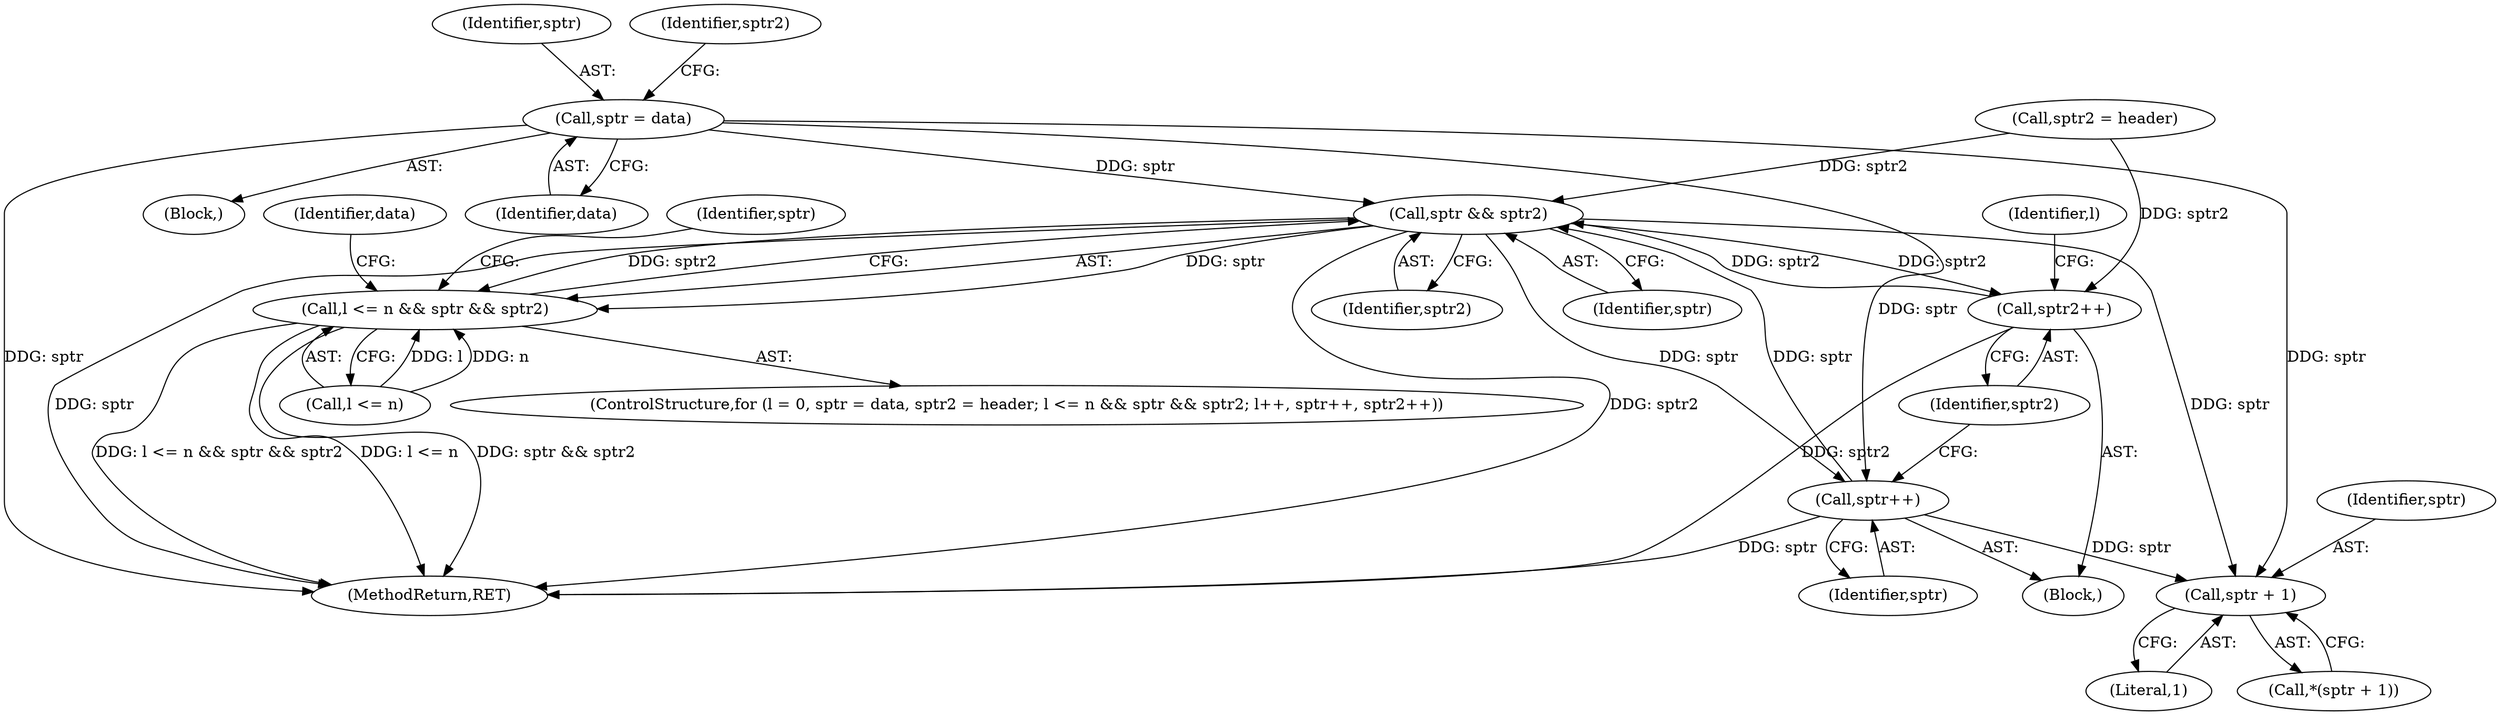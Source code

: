 digraph "0_libXpm_d1167418f0fd02a27f617ec5afd6db053afbe185@pointer" {
"1000451" [label="(Call,sptr = data)"];
"1000461" [label="(Call,sptr && sptr2)"];
"1000457" [label="(Call,l <= n && sptr && sptr2)"];
"1000468" [label="(Call,sptr++)"];
"1000480" [label="(Call,sptr + 1)"];
"1000470" [label="(Call,sptr2++)"];
"1000445" [label="(ControlStructure,for (l = 0, sptr = data, sptr2 = header; l <= n && sptr && sptr2; l++, sptr++, sptr2++))"];
"1000592" [label="(MethodReturn,RET)"];
"1000450" [label="(Block,)"];
"1000482" [label="(Literal,1)"];
"1000452" [label="(Identifier,sptr)"];
"1000493" [label="(Identifier,data)"];
"1000457" [label="(Call,l <= n && sptr && sptr2)"];
"1000481" [label="(Identifier,sptr)"];
"1000480" [label="(Call,sptr + 1)"];
"1000458" [label="(Call,l <= n)"];
"1000451" [label="(Call,sptr = data)"];
"1000471" [label="(Identifier,sptr2)"];
"1000479" [label="(Call,*(sptr + 1))"];
"1000461" [label="(Call,sptr && sptr2)"];
"1000468" [label="(Call,sptr++)"];
"1000470" [label="(Call,sptr2++)"];
"1000463" [label="(Identifier,sptr2)"];
"1000462" [label="(Identifier,sptr)"];
"1000459" [label="(Identifier,l)"];
"1000453" [label="(Identifier,data)"];
"1000454" [label="(Call,sptr2 = header)"];
"1000469" [label="(Identifier,sptr)"];
"1000467" [label="(Block,)"];
"1000455" [label="(Identifier,sptr2)"];
"1000475" [label="(Identifier,sptr)"];
"1000451" -> "1000450"  [label="AST: "];
"1000451" -> "1000453"  [label="CFG: "];
"1000452" -> "1000451"  [label="AST: "];
"1000453" -> "1000451"  [label="AST: "];
"1000455" -> "1000451"  [label="CFG: "];
"1000451" -> "1000592"  [label="DDG: sptr"];
"1000451" -> "1000461"  [label="DDG: sptr"];
"1000451" -> "1000468"  [label="DDG: sptr"];
"1000451" -> "1000480"  [label="DDG: sptr"];
"1000461" -> "1000457"  [label="AST: "];
"1000461" -> "1000462"  [label="CFG: "];
"1000461" -> "1000463"  [label="CFG: "];
"1000462" -> "1000461"  [label="AST: "];
"1000463" -> "1000461"  [label="AST: "];
"1000457" -> "1000461"  [label="CFG: "];
"1000461" -> "1000592"  [label="DDG: sptr2"];
"1000461" -> "1000592"  [label="DDG: sptr"];
"1000461" -> "1000457"  [label="DDG: sptr"];
"1000461" -> "1000457"  [label="DDG: sptr2"];
"1000468" -> "1000461"  [label="DDG: sptr"];
"1000454" -> "1000461"  [label="DDG: sptr2"];
"1000470" -> "1000461"  [label="DDG: sptr2"];
"1000461" -> "1000468"  [label="DDG: sptr"];
"1000461" -> "1000470"  [label="DDG: sptr2"];
"1000461" -> "1000480"  [label="DDG: sptr"];
"1000457" -> "1000445"  [label="AST: "];
"1000457" -> "1000458"  [label="CFG: "];
"1000458" -> "1000457"  [label="AST: "];
"1000475" -> "1000457"  [label="CFG: "];
"1000493" -> "1000457"  [label="CFG: "];
"1000457" -> "1000592"  [label="DDG: sptr && sptr2"];
"1000457" -> "1000592"  [label="DDG: l <= n && sptr && sptr2"];
"1000457" -> "1000592"  [label="DDG: l <= n"];
"1000458" -> "1000457"  [label="DDG: l"];
"1000458" -> "1000457"  [label="DDG: n"];
"1000468" -> "1000467"  [label="AST: "];
"1000468" -> "1000469"  [label="CFG: "];
"1000469" -> "1000468"  [label="AST: "];
"1000471" -> "1000468"  [label="CFG: "];
"1000468" -> "1000592"  [label="DDG: sptr"];
"1000468" -> "1000480"  [label="DDG: sptr"];
"1000480" -> "1000479"  [label="AST: "];
"1000480" -> "1000482"  [label="CFG: "];
"1000481" -> "1000480"  [label="AST: "];
"1000482" -> "1000480"  [label="AST: "];
"1000479" -> "1000480"  [label="CFG: "];
"1000470" -> "1000467"  [label="AST: "];
"1000470" -> "1000471"  [label="CFG: "];
"1000471" -> "1000470"  [label="AST: "];
"1000459" -> "1000470"  [label="CFG: "];
"1000470" -> "1000592"  [label="DDG: sptr2"];
"1000454" -> "1000470"  [label="DDG: sptr2"];
}
